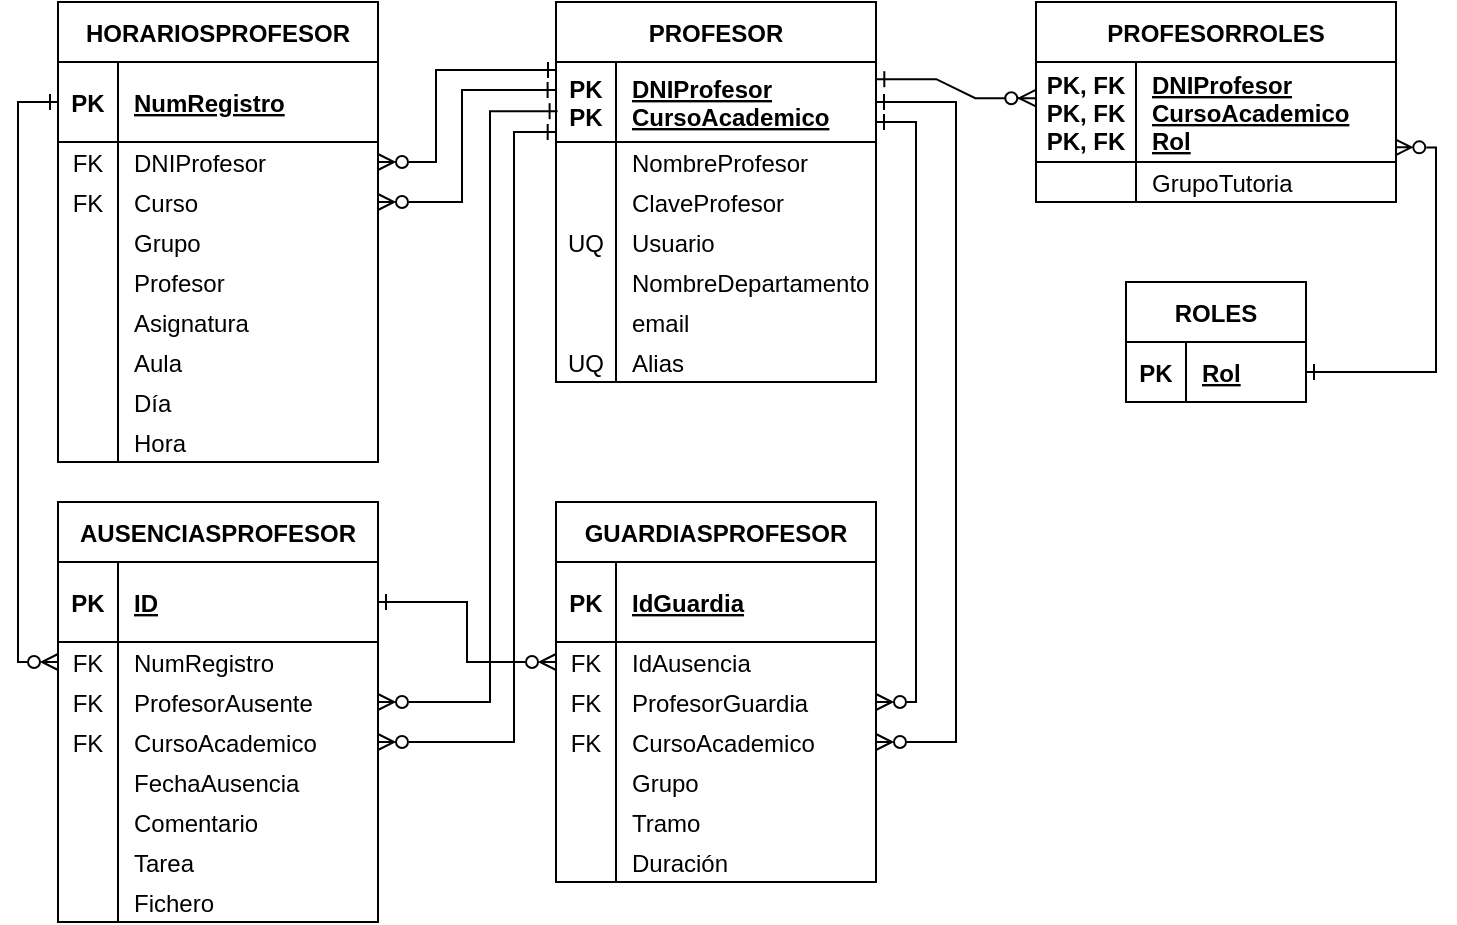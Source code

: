 <mxfile version="26.3.0">
  <diagram id="R2lEEEUBdFMjLlhIrx00" name="Page-1">
    <mxGraphModel dx="902" dy="477" grid="0" gridSize="10" guides="1" tooltips="1" connect="1" arrows="1" fold="1" page="1" pageScale="1" pageWidth="1100" pageHeight="850" math="0" shadow="0" extFonts="Permanent Marker^https://fonts.googleapis.com/css?family=Permanent+Marker">
      <root>
        <mxCell id="0" />
        <mxCell id="1" parent="0" />
        <mxCell id="C-vyLk0tnHw3VtMMgP7b-1" value="" style="edgeStyle=entityRelationEdgeStyle;endArrow=ERzeroToMany;startArrow=ERone;endFill=1;startFill=0;exitX=1.001;exitY=0.215;exitDx=0;exitDy=0;entryX=-0.002;entryY=0.362;entryDx=0;entryDy=0;entryPerimeter=0;exitPerimeter=0;rounded=0;curved=0;" parent="1" source="C-vyLk0tnHw3VtMMgP7b-24" target="C-vyLk0tnHw3VtMMgP7b-3" edge="1">
          <mxGeometry width="100" height="100" relative="1" as="geometry">
            <mxPoint x="489" y="330" as="sourcePoint" />
            <mxPoint x="529" y="700" as="targetPoint" />
            <Array as="points">
              <mxPoint x="699" y="230" />
              <mxPoint x="699" y="220" />
              <mxPoint x="699" y="230" />
              <mxPoint x="679" y="230" />
            </Array>
          </mxGeometry>
        </mxCell>
        <mxCell id="C-vyLk0tnHw3VtMMgP7b-2" value="PROFESORROLES" style="shape=table;startSize=30;container=1;collapsible=1;childLayout=tableLayout;fixedRows=1;rowLines=0;fontStyle=1;align=center;resizeLast=1;" parent="1" vertex="1">
          <mxGeometry x="719" y="190" width="180" height="100" as="geometry" />
        </mxCell>
        <mxCell id="C-vyLk0tnHw3VtMMgP7b-3" value="" style="shape=partialRectangle;collapsible=0;dropTarget=0;pointerEvents=0;fillColor=none;points=[[0,0.5],[1,0.5]];portConstraint=eastwest;top=0;left=0;right=0;bottom=1;" parent="C-vyLk0tnHw3VtMMgP7b-2" vertex="1">
          <mxGeometry y="30" width="180" height="50" as="geometry" />
        </mxCell>
        <mxCell id="C-vyLk0tnHw3VtMMgP7b-4" value="PK, FK&#xa;PK, FK&#xa;PK, FK" style="shape=partialRectangle;overflow=hidden;connectable=0;fillColor=none;top=0;left=0;bottom=0;right=0;fontStyle=1;" parent="C-vyLk0tnHw3VtMMgP7b-3" vertex="1">
          <mxGeometry width="50" height="50" as="geometry">
            <mxRectangle width="50" height="50" as="alternateBounds" />
          </mxGeometry>
        </mxCell>
        <mxCell id="C-vyLk0tnHw3VtMMgP7b-5" value="DNIProfesor&#xa;CursoAcademico&#xa;Rol" style="shape=partialRectangle;overflow=hidden;connectable=0;fillColor=none;top=0;left=0;bottom=0;right=0;align=left;spacingLeft=6;fontStyle=5;" parent="C-vyLk0tnHw3VtMMgP7b-3" vertex="1">
          <mxGeometry x="50" width="130" height="50" as="geometry">
            <mxRectangle width="130" height="50" as="alternateBounds" />
          </mxGeometry>
        </mxCell>
        <mxCell id="C-vyLk0tnHw3VtMMgP7b-6" value="" style="shape=partialRectangle;collapsible=0;dropTarget=0;pointerEvents=0;fillColor=none;points=[[0,0.5],[1,0.5]];portConstraint=eastwest;top=0;left=0;right=0;bottom=0;" parent="C-vyLk0tnHw3VtMMgP7b-2" vertex="1">
          <mxGeometry y="80" width="180" height="20" as="geometry" />
        </mxCell>
        <mxCell id="C-vyLk0tnHw3VtMMgP7b-7" value="" style="shape=partialRectangle;overflow=hidden;connectable=0;fillColor=none;top=0;left=0;bottom=0;right=0;" parent="C-vyLk0tnHw3VtMMgP7b-6" vertex="1">
          <mxGeometry width="50" height="20" as="geometry">
            <mxRectangle width="50" height="20" as="alternateBounds" />
          </mxGeometry>
        </mxCell>
        <mxCell id="C-vyLk0tnHw3VtMMgP7b-8" value="GrupoTutoria" style="shape=partialRectangle;overflow=hidden;connectable=0;fillColor=none;top=0;left=0;bottom=0;right=0;align=left;spacingLeft=6;" parent="C-vyLk0tnHw3VtMMgP7b-6" vertex="1">
          <mxGeometry x="50" width="130" height="20" as="geometry">
            <mxRectangle width="130" height="20" as="alternateBounds" />
          </mxGeometry>
        </mxCell>
        <mxCell id="C-vyLk0tnHw3VtMMgP7b-13" value="ROLES" style="shape=table;startSize=30;container=1;collapsible=1;childLayout=tableLayout;fixedRows=1;rowLines=0;fontStyle=1;align=center;resizeLast=1;" parent="1" vertex="1">
          <mxGeometry x="764" y="330" width="90" height="60" as="geometry" />
        </mxCell>
        <mxCell id="C-vyLk0tnHw3VtMMgP7b-14" value="" style="shape=partialRectangle;collapsible=0;dropTarget=0;pointerEvents=0;fillColor=none;points=[[0,0.5],[1,0.5]];portConstraint=eastwest;top=0;left=0;right=0;bottom=1;" parent="C-vyLk0tnHw3VtMMgP7b-13" vertex="1">
          <mxGeometry y="30" width="90" height="30" as="geometry" />
        </mxCell>
        <mxCell id="C-vyLk0tnHw3VtMMgP7b-15" value="PK" style="shape=partialRectangle;overflow=hidden;connectable=0;fillColor=none;top=0;left=0;bottom=0;right=0;fontStyle=1;" parent="C-vyLk0tnHw3VtMMgP7b-14" vertex="1">
          <mxGeometry width="30" height="30" as="geometry">
            <mxRectangle width="30" height="30" as="alternateBounds" />
          </mxGeometry>
        </mxCell>
        <mxCell id="C-vyLk0tnHw3VtMMgP7b-16" value="Rol" style="shape=partialRectangle;overflow=hidden;connectable=0;fillColor=none;top=0;left=0;bottom=0;right=0;align=left;spacingLeft=6;fontStyle=5;" parent="C-vyLk0tnHw3VtMMgP7b-14" vertex="1">
          <mxGeometry x="30" width="60" height="30" as="geometry">
            <mxRectangle width="60" height="30" as="alternateBounds" />
          </mxGeometry>
        </mxCell>
        <mxCell id="C-vyLk0tnHw3VtMMgP7b-23" value="PROFESOR" style="shape=table;startSize=30;container=1;collapsible=1;childLayout=tableLayout;fixedRows=1;rowLines=0;fontStyle=1;align=center;resizeLast=1;" parent="1" vertex="1">
          <mxGeometry x="479" y="190" width="160" height="190" as="geometry" />
        </mxCell>
        <mxCell id="C-vyLk0tnHw3VtMMgP7b-24" value="" style="shape=partialRectangle;collapsible=0;dropTarget=0;pointerEvents=0;fillColor=none;points=[[0,0.5],[1,0.5]];portConstraint=eastwest;top=0;left=0;right=0;bottom=1;" parent="C-vyLk0tnHw3VtMMgP7b-23" vertex="1">
          <mxGeometry y="30" width="160" height="40" as="geometry" />
        </mxCell>
        <mxCell id="C-vyLk0tnHw3VtMMgP7b-25" value="PK&#xa;PK" style="shape=partialRectangle;overflow=hidden;connectable=0;fillColor=none;top=0;left=0;bottom=0;right=0;fontStyle=1;" parent="C-vyLk0tnHw3VtMMgP7b-24" vertex="1">
          <mxGeometry width="30" height="40" as="geometry">
            <mxRectangle width="30" height="40" as="alternateBounds" />
          </mxGeometry>
        </mxCell>
        <mxCell id="C-vyLk0tnHw3VtMMgP7b-26" value="DNIProfesor&#xa;CursoAcademico" style="shape=partialRectangle;overflow=hidden;connectable=0;fillColor=none;top=0;left=0;bottom=0;right=0;align=left;spacingLeft=6;fontStyle=5;" parent="C-vyLk0tnHw3VtMMgP7b-24" vertex="1">
          <mxGeometry x="30" width="130" height="40" as="geometry">
            <mxRectangle width="130" height="40" as="alternateBounds" />
          </mxGeometry>
        </mxCell>
        <mxCell id="C-vyLk0tnHw3VtMMgP7b-27" value="" style="shape=partialRectangle;collapsible=0;dropTarget=0;pointerEvents=0;fillColor=none;points=[[0,0.5],[1,0.5]];portConstraint=eastwest;top=0;left=0;right=0;bottom=0;" parent="C-vyLk0tnHw3VtMMgP7b-23" vertex="1">
          <mxGeometry y="70" width="160" height="20" as="geometry" />
        </mxCell>
        <mxCell id="C-vyLk0tnHw3VtMMgP7b-28" value="" style="shape=partialRectangle;overflow=hidden;connectable=0;fillColor=none;top=0;left=0;bottom=0;right=0;" parent="C-vyLk0tnHw3VtMMgP7b-27" vertex="1">
          <mxGeometry width="30" height="20" as="geometry">
            <mxRectangle width="30" height="20" as="alternateBounds" />
          </mxGeometry>
        </mxCell>
        <mxCell id="C-vyLk0tnHw3VtMMgP7b-29" value="NombreProfesor" style="shape=partialRectangle;overflow=hidden;connectable=0;fillColor=none;top=0;left=0;bottom=0;right=0;align=left;spacingLeft=6;" parent="C-vyLk0tnHw3VtMMgP7b-27" vertex="1">
          <mxGeometry x="30" width="130" height="20" as="geometry">
            <mxRectangle width="130" height="20" as="alternateBounds" />
          </mxGeometry>
        </mxCell>
        <mxCell id="FdvC2XhvB97xbnx8UtY1-1" style="shape=partialRectangle;collapsible=0;dropTarget=0;pointerEvents=0;fillColor=none;points=[[0,0.5],[1,0.5]];portConstraint=eastwest;top=0;left=0;right=0;bottom=0;" vertex="1" parent="C-vyLk0tnHw3VtMMgP7b-23">
          <mxGeometry y="90" width="160" height="20" as="geometry" />
        </mxCell>
        <mxCell id="FdvC2XhvB97xbnx8UtY1-2" style="shape=partialRectangle;overflow=hidden;connectable=0;fillColor=none;top=0;left=0;bottom=0;right=0;" vertex="1" parent="FdvC2XhvB97xbnx8UtY1-1">
          <mxGeometry width="30" height="20" as="geometry">
            <mxRectangle width="30" height="20" as="alternateBounds" />
          </mxGeometry>
        </mxCell>
        <mxCell id="FdvC2XhvB97xbnx8UtY1-3" value="ClaveProfesor" style="shape=partialRectangle;overflow=hidden;connectable=0;fillColor=none;top=0;left=0;bottom=0;right=0;align=left;spacingLeft=6;" vertex="1" parent="FdvC2XhvB97xbnx8UtY1-1">
          <mxGeometry x="30" width="130" height="20" as="geometry">
            <mxRectangle width="130" height="20" as="alternateBounds" />
          </mxGeometry>
        </mxCell>
        <mxCell id="FyTsgUiZXr1E0wuuIIDq-38" style="shape=partialRectangle;collapsible=0;dropTarget=0;pointerEvents=0;fillColor=none;points=[[0,0.5],[1,0.5]];portConstraint=eastwest;top=0;left=0;right=0;bottom=0;" parent="C-vyLk0tnHw3VtMMgP7b-23" vertex="1">
          <mxGeometry y="110" width="160" height="20" as="geometry" />
        </mxCell>
        <mxCell id="FyTsgUiZXr1E0wuuIIDq-39" value="UQ" style="shape=partialRectangle;overflow=hidden;connectable=0;fillColor=none;top=0;left=0;bottom=0;right=0;" parent="FyTsgUiZXr1E0wuuIIDq-38" vertex="1">
          <mxGeometry width="30" height="20" as="geometry">
            <mxRectangle width="30" height="20" as="alternateBounds" />
          </mxGeometry>
        </mxCell>
        <mxCell id="FyTsgUiZXr1E0wuuIIDq-40" value="Usuario" style="shape=partialRectangle;overflow=hidden;connectable=0;fillColor=none;top=0;left=0;bottom=0;right=0;align=left;spacingLeft=6;" parent="FyTsgUiZXr1E0wuuIIDq-38" vertex="1">
          <mxGeometry x="30" width="130" height="20" as="geometry">
            <mxRectangle width="130" height="20" as="alternateBounds" />
          </mxGeometry>
        </mxCell>
        <mxCell id="FyTsgUiZXr1E0wuuIIDq-50" style="shape=partialRectangle;collapsible=0;dropTarget=0;pointerEvents=0;fillColor=none;points=[[0,0.5],[1,0.5]];portConstraint=eastwest;top=0;left=0;right=0;bottom=0;" parent="C-vyLk0tnHw3VtMMgP7b-23" vertex="1">
          <mxGeometry y="130" width="160" height="20" as="geometry" />
        </mxCell>
        <mxCell id="FyTsgUiZXr1E0wuuIIDq-51" style="shape=partialRectangle;overflow=hidden;connectable=0;fillColor=none;top=0;left=0;bottom=0;right=0;" parent="FyTsgUiZXr1E0wuuIIDq-50" vertex="1">
          <mxGeometry width="30" height="20" as="geometry">
            <mxRectangle width="30" height="20" as="alternateBounds" />
          </mxGeometry>
        </mxCell>
        <mxCell id="FyTsgUiZXr1E0wuuIIDq-52" value="NombreDepartamento" style="shape=partialRectangle;overflow=hidden;connectable=0;fillColor=none;top=0;left=0;bottom=0;right=0;align=left;spacingLeft=6;" parent="FyTsgUiZXr1E0wuuIIDq-50" vertex="1">
          <mxGeometry x="30" width="130" height="20" as="geometry">
            <mxRectangle width="130" height="20" as="alternateBounds" />
          </mxGeometry>
        </mxCell>
        <mxCell id="FdvC2XhvB97xbnx8UtY1-9" style="shape=partialRectangle;collapsible=0;dropTarget=0;pointerEvents=0;fillColor=none;points=[[0,0.5],[1,0.5]];portConstraint=eastwest;top=0;left=0;right=0;bottom=0;" vertex="1" parent="C-vyLk0tnHw3VtMMgP7b-23">
          <mxGeometry y="150" width="160" height="20" as="geometry" />
        </mxCell>
        <mxCell id="FdvC2XhvB97xbnx8UtY1-10" style="shape=partialRectangle;overflow=hidden;connectable=0;fillColor=none;top=0;left=0;bottom=0;right=0;" vertex="1" parent="FdvC2XhvB97xbnx8UtY1-9">
          <mxGeometry width="30" height="20" as="geometry">
            <mxRectangle width="30" height="20" as="alternateBounds" />
          </mxGeometry>
        </mxCell>
        <mxCell id="FdvC2XhvB97xbnx8UtY1-11" value="email" style="shape=partialRectangle;overflow=hidden;connectable=0;fillColor=none;top=0;left=0;bottom=0;right=0;align=left;spacingLeft=6;" vertex="1" parent="FdvC2XhvB97xbnx8UtY1-9">
          <mxGeometry x="30" width="130" height="20" as="geometry">
            <mxRectangle width="130" height="20" as="alternateBounds" />
          </mxGeometry>
        </mxCell>
        <mxCell id="FyTsgUiZXr1E0wuuIIDq-41" style="shape=partialRectangle;collapsible=0;dropTarget=0;pointerEvents=0;fillColor=none;points=[[0,0.5],[1,0.5]];portConstraint=eastwest;top=0;left=0;right=0;bottom=0;" parent="C-vyLk0tnHw3VtMMgP7b-23" vertex="1">
          <mxGeometry y="170" width="160" height="20" as="geometry" />
        </mxCell>
        <mxCell id="FyTsgUiZXr1E0wuuIIDq-42" value="UQ" style="shape=partialRectangle;overflow=hidden;connectable=0;fillColor=none;top=0;left=0;bottom=0;right=0;" parent="FyTsgUiZXr1E0wuuIIDq-41" vertex="1">
          <mxGeometry width="30" height="20" as="geometry">
            <mxRectangle width="30" height="20" as="alternateBounds" />
          </mxGeometry>
        </mxCell>
        <mxCell id="FyTsgUiZXr1E0wuuIIDq-43" value="Alias" style="shape=partialRectangle;overflow=hidden;connectable=0;fillColor=none;top=0;left=0;bottom=0;right=0;align=left;spacingLeft=6;" parent="FyTsgUiZXr1E0wuuIIDq-41" vertex="1">
          <mxGeometry x="30" width="130" height="20" as="geometry">
            <mxRectangle width="130" height="20" as="alternateBounds" />
          </mxGeometry>
        </mxCell>
        <mxCell id="FyTsgUiZXr1E0wuuIIDq-58" style="edgeStyle=orthogonalEdgeStyle;rounded=0;orthogonalLoop=1;jettySize=auto;html=1;exitX=0.998;exitY=0.853;exitDx=0;exitDy=0;entryX=1;entryY=0.5;entryDx=0;entryDy=0;startArrow=ERzeroToMany;startFill=0;endArrow=ERone;endFill=0;curved=0;exitPerimeter=0;" parent="1" source="C-vyLk0tnHw3VtMMgP7b-3" target="C-vyLk0tnHw3VtMMgP7b-14" edge="1">
          <mxGeometry relative="1" as="geometry" />
        </mxCell>
        <mxCell id="FyTsgUiZXr1E0wuuIIDq-67" value="HORARIOSPROFESOR" style="shape=table;startSize=30;container=1;collapsible=1;childLayout=tableLayout;fixedRows=1;rowLines=0;fontStyle=1;align=center;resizeLast=1;" parent="1" vertex="1">
          <mxGeometry x="230" y="190" width="160" height="230" as="geometry" />
        </mxCell>
        <mxCell id="FyTsgUiZXr1E0wuuIIDq-68" value="" style="shape=partialRectangle;collapsible=0;dropTarget=0;pointerEvents=0;fillColor=none;points=[[0,0.5],[1,0.5]];portConstraint=eastwest;top=0;left=0;right=0;bottom=1;" parent="FyTsgUiZXr1E0wuuIIDq-67" vertex="1">
          <mxGeometry y="30" width="160" height="40" as="geometry" />
        </mxCell>
        <mxCell id="FyTsgUiZXr1E0wuuIIDq-69" value="PK" style="shape=partialRectangle;overflow=hidden;connectable=0;fillColor=none;top=0;left=0;bottom=0;right=0;fontStyle=1;" parent="FyTsgUiZXr1E0wuuIIDq-68" vertex="1">
          <mxGeometry width="30" height="40" as="geometry">
            <mxRectangle width="30" height="40" as="alternateBounds" />
          </mxGeometry>
        </mxCell>
        <mxCell id="FyTsgUiZXr1E0wuuIIDq-70" value="NumRegistro" style="shape=partialRectangle;overflow=hidden;connectable=0;fillColor=none;top=0;left=0;bottom=0;right=0;align=left;spacingLeft=6;fontStyle=5;" parent="FyTsgUiZXr1E0wuuIIDq-68" vertex="1">
          <mxGeometry x="30" width="130" height="40" as="geometry">
            <mxRectangle width="130" height="40" as="alternateBounds" />
          </mxGeometry>
        </mxCell>
        <mxCell id="FyTsgUiZXr1E0wuuIIDq-71" value="" style="shape=partialRectangle;collapsible=0;dropTarget=0;pointerEvents=0;fillColor=none;points=[[0,0.5],[1,0.5]];portConstraint=eastwest;top=0;left=0;right=0;bottom=0;" parent="FyTsgUiZXr1E0wuuIIDq-67" vertex="1">
          <mxGeometry y="70" width="160" height="20" as="geometry" />
        </mxCell>
        <mxCell id="FyTsgUiZXr1E0wuuIIDq-72" value="FK" style="shape=partialRectangle;overflow=hidden;connectable=0;fillColor=none;top=0;left=0;bottom=0;right=0;" parent="FyTsgUiZXr1E0wuuIIDq-71" vertex="1">
          <mxGeometry width="30" height="20" as="geometry">
            <mxRectangle width="30" height="20" as="alternateBounds" />
          </mxGeometry>
        </mxCell>
        <mxCell id="FyTsgUiZXr1E0wuuIIDq-73" value="DNIProfesor" style="shape=partialRectangle;overflow=hidden;connectable=0;fillColor=none;top=0;left=0;bottom=0;right=0;align=left;spacingLeft=6;" parent="FyTsgUiZXr1E0wuuIIDq-71" vertex="1">
          <mxGeometry x="30" width="130" height="20" as="geometry">
            <mxRectangle width="130" height="20" as="alternateBounds" />
          </mxGeometry>
        </mxCell>
        <mxCell id="FyTsgUiZXr1E0wuuIIDq-74" style="shape=partialRectangle;collapsible=0;dropTarget=0;pointerEvents=0;fillColor=none;points=[[0,0.5],[1,0.5]];portConstraint=eastwest;top=0;left=0;right=0;bottom=0;" parent="FyTsgUiZXr1E0wuuIIDq-67" vertex="1">
          <mxGeometry y="90" width="160" height="20" as="geometry" />
        </mxCell>
        <mxCell id="FyTsgUiZXr1E0wuuIIDq-75" value="FK" style="shape=partialRectangle;overflow=hidden;connectable=0;fillColor=none;top=0;left=0;bottom=0;right=0;" parent="FyTsgUiZXr1E0wuuIIDq-74" vertex="1">
          <mxGeometry width="30" height="20" as="geometry">
            <mxRectangle width="30" height="20" as="alternateBounds" />
          </mxGeometry>
        </mxCell>
        <mxCell id="FyTsgUiZXr1E0wuuIIDq-76" value="Curso" style="shape=partialRectangle;overflow=hidden;connectable=0;fillColor=none;top=0;left=0;bottom=0;right=0;align=left;spacingLeft=6;" parent="FyTsgUiZXr1E0wuuIIDq-74" vertex="1">
          <mxGeometry x="30" width="130" height="20" as="geometry">
            <mxRectangle width="130" height="20" as="alternateBounds" />
          </mxGeometry>
        </mxCell>
        <mxCell id="FyTsgUiZXr1E0wuuIIDq-77" style="shape=partialRectangle;collapsible=0;dropTarget=0;pointerEvents=0;fillColor=none;points=[[0,0.5],[1,0.5]];portConstraint=eastwest;top=0;left=0;right=0;bottom=0;" parent="FyTsgUiZXr1E0wuuIIDq-67" vertex="1">
          <mxGeometry y="110" width="160" height="20" as="geometry" />
        </mxCell>
        <mxCell id="FyTsgUiZXr1E0wuuIIDq-78" style="shape=partialRectangle;overflow=hidden;connectable=0;fillColor=none;top=0;left=0;bottom=0;right=0;" parent="FyTsgUiZXr1E0wuuIIDq-77" vertex="1">
          <mxGeometry width="30" height="20" as="geometry">
            <mxRectangle width="30" height="20" as="alternateBounds" />
          </mxGeometry>
        </mxCell>
        <mxCell id="FyTsgUiZXr1E0wuuIIDq-79" value="Grupo" style="shape=partialRectangle;overflow=hidden;connectable=0;fillColor=none;top=0;left=0;bottom=0;right=0;align=left;spacingLeft=6;" parent="FyTsgUiZXr1E0wuuIIDq-77" vertex="1">
          <mxGeometry x="30" width="130" height="20" as="geometry">
            <mxRectangle width="130" height="20" as="alternateBounds" />
          </mxGeometry>
        </mxCell>
        <mxCell id="FdvC2XhvB97xbnx8UtY1-15" style="shape=partialRectangle;collapsible=0;dropTarget=0;pointerEvents=0;fillColor=none;points=[[0,0.5],[1,0.5]];portConstraint=eastwest;top=0;left=0;right=0;bottom=0;" vertex="1" parent="FyTsgUiZXr1E0wuuIIDq-67">
          <mxGeometry y="130" width="160" height="20" as="geometry" />
        </mxCell>
        <mxCell id="FdvC2XhvB97xbnx8UtY1-16" style="shape=partialRectangle;overflow=hidden;connectable=0;fillColor=none;top=0;left=0;bottom=0;right=0;" vertex="1" parent="FdvC2XhvB97xbnx8UtY1-15">
          <mxGeometry width="30" height="20" as="geometry">
            <mxRectangle width="30" height="20" as="alternateBounds" />
          </mxGeometry>
        </mxCell>
        <mxCell id="FdvC2XhvB97xbnx8UtY1-17" value="Profesor" style="shape=partialRectangle;overflow=hidden;connectable=0;fillColor=none;top=0;left=0;bottom=0;right=0;align=left;spacingLeft=6;" vertex="1" parent="FdvC2XhvB97xbnx8UtY1-15">
          <mxGeometry x="30" width="130" height="20" as="geometry">
            <mxRectangle width="130" height="20" as="alternateBounds" />
          </mxGeometry>
        </mxCell>
        <mxCell id="FyTsgUiZXr1E0wuuIIDq-80" style="shape=partialRectangle;collapsible=0;dropTarget=0;pointerEvents=0;fillColor=none;points=[[0,0.5],[1,0.5]];portConstraint=eastwest;top=0;left=0;right=0;bottom=0;" parent="FyTsgUiZXr1E0wuuIIDq-67" vertex="1">
          <mxGeometry y="150" width="160" height="20" as="geometry" />
        </mxCell>
        <mxCell id="FyTsgUiZXr1E0wuuIIDq-81" value="" style="shape=partialRectangle;overflow=hidden;connectable=0;fillColor=none;top=0;left=0;bottom=0;right=0;" parent="FyTsgUiZXr1E0wuuIIDq-80" vertex="1">
          <mxGeometry width="30" height="20" as="geometry">
            <mxRectangle width="30" height="20" as="alternateBounds" />
          </mxGeometry>
        </mxCell>
        <mxCell id="FyTsgUiZXr1E0wuuIIDq-82" value="Asignatura" style="shape=partialRectangle;overflow=hidden;connectable=0;fillColor=none;top=0;left=0;bottom=0;right=0;align=left;spacingLeft=6;" parent="FyTsgUiZXr1E0wuuIIDq-80" vertex="1">
          <mxGeometry x="30" width="130" height="20" as="geometry">
            <mxRectangle width="130" height="20" as="alternateBounds" />
          </mxGeometry>
        </mxCell>
        <mxCell id="FyTsgUiZXr1E0wuuIIDq-83" style="shape=partialRectangle;collapsible=0;dropTarget=0;pointerEvents=0;fillColor=none;points=[[0,0.5],[1,0.5]];portConstraint=eastwest;top=0;left=0;right=0;bottom=0;" parent="FyTsgUiZXr1E0wuuIIDq-67" vertex="1">
          <mxGeometry y="170" width="160" height="20" as="geometry" />
        </mxCell>
        <mxCell id="FyTsgUiZXr1E0wuuIIDq-84" style="shape=partialRectangle;overflow=hidden;connectable=0;fillColor=none;top=0;left=0;bottom=0;right=0;" parent="FyTsgUiZXr1E0wuuIIDq-83" vertex="1">
          <mxGeometry width="30" height="20" as="geometry">
            <mxRectangle width="30" height="20" as="alternateBounds" />
          </mxGeometry>
        </mxCell>
        <mxCell id="FyTsgUiZXr1E0wuuIIDq-85" value="Aula" style="shape=partialRectangle;overflow=hidden;connectable=0;fillColor=none;top=0;left=0;bottom=0;right=0;align=left;spacingLeft=6;" parent="FyTsgUiZXr1E0wuuIIDq-83" vertex="1">
          <mxGeometry x="30" width="130" height="20" as="geometry">
            <mxRectangle width="130" height="20" as="alternateBounds" />
          </mxGeometry>
        </mxCell>
        <mxCell id="FyTsgUiZXr1E0wuuIIDq-86" style="shape=partialRectangle;collapsible=0;dropTarget=0;pointerEvents=0;fillColor=none;points=[[0,0.5],[1,0.5]];portConstraint=eastwest;top=0;left=0;right=0;bottom=0;" parent="FyTsgUiZXr1E0wuuIIDq-67" vertex="1">
          <mxGeometry y="190" width="160" height="20" as="geometry" />
        </mxCell>
        <mxCell id="FyTsgUiZXr1E0wuuIIDq-87" style="shape=partialRectangle;overflow=hidden;connectable=0;fillColor=none;top=0;left=0;bottom=0;right=0;" parent="FyTsgUiZXr1E0wuuIIDq-86" vertex="1">
          <mxGeometry width="30" height="20" as="geometry">
            <mxRectangle width="30" height="20" as="alternateBounds" />
          </mxGeometry>
        </mxCell>
        <mxCell id="FyTsgUiZXr1E0wuuIIDq-88" value="Día" style="shape=partialRectangle;overflow=hidden;connectable=0;fillColor=none;top=0;left=0;bottom=0;right=0;align=left;spacingLeft=6;" parent="FyTsgUiZXr1E0wuuIIDq-86" vertex="1">
          <mxGeometry x="30" width="130" height="20" as="geometry">
            <mxRectangle width="130" height="20" as="alternateBounds" />
          </mxGeometry>
        </mxCell>
        <mxCell id="FyTsgUiZXr1E0wuuIIDq-89" style="shape=partialRectangle;collapsible=0;dropTarget=0;pointerEvents=0;fillColor=none;points=[[0,0.5],[1,0.5]];portConstraint=eastwest;top=0;left=0;right=0;bottom=0;" parent="FyTsgUiZXr1E0wuuIIDq-67" vertex="1">
          <mxGeometry y="210" width="160" height="20" as="geometry" />
        </mxCell>
        <mxCell id="FyTsgUiZXr1E0wuuIIDq-90" style="shape=partialRectangle;overflow=hidden;connectable=0;fillColor=none;top=0;left=0;bottom=0;right=0;" parent="FyTsgUiZXr1E0wuuIIDq-89" vertex="1">
          <mxGeometry width="30" height="20" as="geometry">
            <mxRectangle width="30" height="20" as="alternateBounds" />
          </mxGeometry>
        </mxCell>
        <mxCell id="FyTsgUiZXr1E0wuuIIDq-91" value="Hora" style="shape=partialRectangle;overflow=hidden;connectable=0;fillColor=none;top=0;left=0;bottom=0;right=0;align=left;spacingLeft=6;" parent="FyTsgUiZXr1E0wuuIIDq-89" vertex="1">
          <mxGeometry x="30" width="130" height="20" as="geometry">
            <mxRectangle width="130" height="20" as="alternateBounds" />
          </mxGeometry>
        </mxCell>
        <mxCell id="FyTsgUiZXr1E0wuuIIDq-92" style="edgeStyle=orthogonalEdgeStyle;rounded=0;orthogonalLoop=1;jettySize=auto;html=1;exitX=1;exitY=0.5;exitDx=0;exitDy=0;entryX=0;entryY=0.101;entryDx=0;entryDy=0;entryPerimeter=0;endArrow=ERone;endFill=0;startArrow=ERzeroToMany;startFill=0;" parent="1" source="FyTsgUiZXr1E0wuuIIDq-71" target="C-vyLk0tnHw3VtMMgP7b-24" edge="1">
          <mxGeometry relative="1" as="geometry">
            <Array as="points">
              <mxPoint x="419" y="270" />
              <mxPoint x="419" y="224" />
            </Array>
          </mxGeometry>
        </mxCell>
        <mxCell id="FyTsgUiZXr1E0wuuIIDq-93" style="edgeStyle=orthogonalEdgeStyle;rounded=0;orthogonalLoop=1;jettySize=auto;html=1;exitX=1;exitY=0.5;exitDx=0;exitDy=0;endArrow=ERone;endFill=0;startArrow=ERzeroToMany;startFill=0;entryX=-0.001;entryY=0.339;entryDx=0;entryDy=0;entryPerimeter=0;" parent="1" source="FyTsgUiZXr1E0wuuIIDq-74" target="C-vyLk0tnHw3VtMMgP7b-24" edge="1">
          <mxGeometry relative="1" as="geometry">
            <mxPoint x="479" y="230" as="targetPoint" />
            <Array as="points">
              <mxPoint x="432" y="290" />
              <mxPoint x="432" y="234" />
              <mxPoint x="479" y="234" />
            </Array>
          </mxGeometry>
        </mxCell>
        <mxCell id="FyTsgUiZXr1E0wuuIIDq-94" value="AUSENCIASPROFESOR" style="shape=table;startSize=30;container=1;collapsible=1;childLayout=tableLayout;fixedRows=1;rowLines=0;fontStyle=1;align=center;resizeLast=1;" parent="1" vertex="1">
          <mxGeometry x="230" y="440" width="160" height="210" as="geometry" />
        </mxCell>
        <mxCell id="FyTsgUiZXr1E0wuuIIDq-95" value="" style="shape=partialRectangle;collapsible=0;dropTarget=0;pointerEvents=0;fillColor=none;points=[[0,0.5],[1,0.5]];portConstraint=eastwest;top=0;left=0;right=0;bottom=1;" parent="FyTsgUiZXr1E0wuuIIDq-94" vertex="1">
          <mxGeometry y="30" width="160" height="40" as="geometry" />
        </mxCell>
        <mxCell id="FyTsgUiZXr1E0wuuIIDq-96" value="PK" style="shape=partialRectangle;overflow=hidden;connectable=0;fillColor=none;top=0;left=0;bottom=0;right=0;fontStyle=1;" parent="FyTsgUiZXr1E0wuuIIDq-95" vertex="1">
          <mxGeometry width="30" height="40" as="geometry">
            <mxRectangle width="30" height="40" as="alternateBounds" />
          </mxGeometry>
        </mxCell>
        <mxCell id="FyTsgUiZXr1E0wuuIIDq-97" value="ID" style="shape=partialRectangle;overflow=hidden;connectable=0;fillColor=none;top=0;left=0;bottom=0;right=0;align=left;spacingLeft=6;fontStyle=5;" parent="FyTsgUiZXr1E0wuuIIDq-95" vertex="1">
          <mxGeometry x="30" width="130" height="40" as="geometry">
            <mxRectangle width="130" height="40" as="alternateBounds" />
          </mxGeometry>
        </mxCell>
        <mxCell id="FyTsgUiZXr1E0wuuIIDq-122" style="shape=partialRectangle;collapsible=0;dropTarget=0;pointerEvents=0;fillColor=none;points=[[0,0.5],[1,0.5]];portConstraint=eastwest;top=0;left=0;right=0;bottom=0;" parent="FyTsgUiZXr1E0wuuIIDq-94" vertex="1">
          <mxGeometry y="70" width="160" height="20" as="geometry" />
        </mxCell>
        <mxCell id="FyTsgUiZXr1E0wuuIIDq-123" value="FK" style="shape=partialRectangle;overflow=hidden;connectable=0;fillColor=none;top=0;left=0;bottom=0;right=0;" parent="FyTsgUiZXr1E0wuuIIDq-122" vertex="1">
          <mxGeometry width="30" height="20" as="geometry">
            <mxRectangle width="30" height="20" as="alternateBounds" />
          </mxGeometry>
        </mxCell>
        <mxCell id="FyTsgUiZXr1E0wuuIIDq-124" value="NumRegistro" style="shape=partialRectangle;overflow=hidden;connectable=0;fillColor=none;top=0;left=0;bottom=0;right=0;align=left;spacingLeft=6;" parent="FyTsgUiZXr1E0wuuIIDq-122" vertex="1">
          <mxGeometry x="30" width="130" height="20" as="geometry">
            <mxRectangle width="130" height="20" as="alternateBounds" />
          </mxGeometry>
        </mxCell>
        <mxCell id="FyTsgUiZXr1E0wuuIIDq-98" value="" style="shape=partialRectangle;collapsible=0;dropTarget=0;pointerEvents=0;fillColor=none;points=[[0,0.5],[1,0.5]];portConstraint=eastwest;top=0;left=0;right=0;bottom=0;" parent="FyTsgUiZXr1E0wuuIIDq-94" vertex="1">
          <mxGeometry y="90" width="160" height="20" as="geometry" />
        </mxCell>
        <mxCell id="FyTsgUiZXr1E0wuuIIDq-99" value="FK" style="shape=partialRectangle;overflow=hidden;connectable=0;fillColor=none;top=0;left=0;bottom=0;right=0;" parent="FyTsgUiZXr1E0wuuIIDq-98" vertex="1">
          <mxGeometry width="30" height="20" as="geometry">
            <mxRectangle width="30" height="20" as="alternateBounds" />
          </mxGeometry>
        </mxCell>
        <mxCell id="FyTsgUiZXr1E0wuuIIDq-100" value="ProfesorAusente" style="shape=partialRectangle;overflow=hidden;connectable=0;fillColor=none;top=0;left=0;bottom=0;right=0;align=left;spacingLeft=6;" parent="FyTsgUiZXr1E0wuuIIDq-98" vertex="1">
          <mxGeometry x="30" width="130" height="20" as="geometry">
            <mxRectangle width="130" height="20" as="alternateBounds" />
          </mxGeometry>
        </mxCell>
        <mxCell id="FyTsgUiZXr1E0wuuIIDq-101" style="shape=partialRectangle;collapsible=0;dropTarget=0;pointerEvents=0;fillColor=none;points=[[0,0.5],[1,0.5]];portConstraint=eastwest;top=0;left=0;right=0;bottom=0;" parent="FyTsgUiZXr1E0wuuIIDq-94" vertex="1">
          <mxGeometry y="110" width="160" height="20" as="geometry" />
        </mxCell>
        <mxCell id="FyTsgUiZXr1E0wuuIIDq-102" value="FK" style="shape=partialRectangle;overflow=hidden;connectable=0;fillColor=none;top=0;left=0;bottom=0;right=0;" parent="FyTsgUiZXr1E0wuuIIDq-101" vertex="1">
          <mxGeometry width="30" height="20" as="geometry">
            <mxRectangle width="30" height="20" as="alternateBounds" />
          </mxGeometry>
        </mxCell>
        <mxCell id="FyTsgUiZXr1E0wuuIIDq-103" value="CursoAcademico" style="shape=partialRectangle;overflow=hidden;connectable=0;fillColor=none;top=0;left=0;bottom=0;right=0;align=left;spacingLeft=6;" parent="FyTsgUiZXr1E0wuuIIDq-101" vertex="1">
          <mxGeometry x="30" width="130" height="20" as="geometry">
            <mxRectangle width="130" height="20" as="alternateBounds" />
          </mxGeometry>
        </mxCell>
        <mxCell id="FyTsgUiZXr1E0wuuIIDq-104" style="shape=partialRectangle;collapsible=0;dropTarget=0;pointerEvents=0;fillColor=none;points=[[0,0.5],[1,0.5]];portConstraint=eastwest;top=0;left=0;right=0;bottom=0;" parent="FyTsgUiZXr1E0wuuIIDq-94" vertex="1">
          <mxGeometry y="130" width="160" height="20" as="geometry" />
        </mxCell>
        <mxCell id="FyTsgUiZXr1E0wuuIIDq-105" style="shape=partialRectangle;overflow=hidden;connectable=0;fillColor=none;top=0;left=0;bottom=0;right=0;" parent="FyTsgUiZXr1E0wuuIIDq-104" vertex="1">
          <mxGeometry width="30" height="20" as="geometry">
            <mxRectangle width="30" height="20" as="alternateBounds" />
          </mxGeometry>
        </mxCell>
        <mxCell id="FyTsgUiZXr1E0wuuIIDq-106" value="FechaAusencia" style="shape=partialRectangle;overflow=hidden;connectable=0;fillColor=none;top=0;left=0;bottom=0;right=0;align=left;spacingLeft=6;" parent="FyTsgUiZXr1E0wuuIIDq-104" vertex="1">
          <mxGeometry x="30" width="130" height="20" as="geometry">
            <mxRectangle width="130" height="20" as="alternateBounds" />
          </mxGeometry>
        </mxCell>
        <mxCell id="FyTsgUiZXr1E0wuuIIDq-107" style="shape=partialRectangle;collapsible=0;dropTarget=0;pointerEvents=0;fillColor=none;points=[[0,0.5],[1,0.5]];portConstraint=eastwest;top=0;left=0;right=0;bottom=0;" parent="FyTsgUiZXr1E0wuuIIDq-94" vertex="1">
          <mxGeometry y="150" width="160" height="20" as="geometry" />
        </mxCell>
        <mxCell id="FyTsgUiZXr1E0wuuIIDq-108" value="" style="shape=partialRectangle;overflow=hidden;connectable=0;fillColor=none;top=0;left=0;bottom=0;right=0;" parent="FyTsgUiZXr1E0wuuIIDq-107" vertex="1">
          <mxGeometry width="30" height="20" as="geometry">
            <mxRectangle width="30" height="20" as="alternateBounds" />
          </mxGeometry>
        </mxCell>
        <mxCell id="FyTsgUiZXr1E0wuuIIDq-109" value="Comentario" style="shape=partialRectangle;overflow=hidden;connectable=0;fillColor=none;top=0;left=0;bottom=0;right=0;align=left;spacingLeft=6;" parent="FyTsgUiZXr1E0wuuIIDq-107" vertex="1">
          <mxGeometry x="30" width="130" height="20" as="geometry">
            <mxRectangle width="130" height="20" as="alternateBounds" />
          </mxGeometry>
        </mxCell>
        <mxCell id="FyTsgUiZXr1E0wuuIIDq-110" style="shape=partialRectangle;collapsible=0;dropTarget=0;pointerEvents=0;fillColor=none;points=[[0,0.5],[1,0.5]];portConstraint=eastwest;top=0;left=0;right=0;bottom=0;" parent="FyTsgUiZXr1E0wuuIIDq-94" vertex="1">
          <mxGeometry y="170" width="160" height="20" as="geometry" />
        </mxCell>
        <mxCell id="FyTsgUiZXr1E0wuuIIDq-111" style="shape=partialRectangle;overflow=hidden;connectable=0;fillColor=none;top=0;left=0;bottom=0;right=0;" parent="FyTsgUiZXr1E0wuuIIDq-110" vertex="1">
          <mxGeometry width="30" height="20" as="geometry">
            <mxRectangle width="30" height="20" as="alternateBounds" />
          </mxGeometry>
        </mxCell>
        <mxCell id="FyTsgUiZXr1E0wuuIIDq-112" value="Tarea" style="shape=partialRectangle;overflow=hidden;connectable=0;fillColor=none;top=0;left=0;bottom=0;right=0;align=left;spacingLeft=6;" parent="FyTsgUiZXr1E0wuuIIDq-110" vertex="1">
          <mxGeometry x="30" width="130" height="20" as="geometry">
            <mxRectangle width="130" height="20" as="alternateBounds" />
          </mxGeometry>
        </mxCell>
        <mxCell id="FyTsgUiZXr1E0wuuIIDq-154" style="shape=partialRectangle;collapsible=0;dropTarget=0;pointerEvents=0;fillColor=none;points=[[0,0.5],[1,0.5]];portConstraint=eastwest;top=0;left=0;right=0;bottom=0;" parent="FyTsgUiZXr1E0wuuIIDq-94" vertex="1">
          <mxGeometry y="190" width="160" height="20" as="geometry" />
        </mxCell>
        <mxCell id="FyTsgUiZXr1E0wuuIIDq-155" style="shape=partialRectangle;overflow=hidden;connectable=0;fillColor=none;top=0;left=0;bottom=0;right=0;" parent="FyTsgUiZXr1E0wuuIIDq-154" vertex="1">
          <mxGeometry width="30" height="20" as="geometry">
            <mxRectangle width="30" height="20" as="alternateBounds" />
          </mxGeometry>
        </mxCell>
        <mxCell id="FyTsgUiZXr1E0wuuIIDq-156" value="Fichero" style="shape=partialRectangle;overflow=hidden;connectable=0;fillColor=none;top=0;left=0;bottom=0;right=0;align=left;spacingLeft=6;" parent="FyTsgUiZXr1E0wuuIIDq-154" vertex="1">
          <mxGeometry x="30" width="130" height="20" as="geometry">
            <mxRectangle width="130" height="20" as="alternateBounds" />
          </mxGeometry>
        </mxCell>
        <mxCell id="FyTsgUiZXr1E0wuuIIDq-126" style="edgeStyle=orthogonalEdgeStyle;rounded=0;orthogonalLoop=1;jettySize=auto;html=1;exitX=0;exitY=0.5;exitDx=0;exitDy=0;entryX=0;entryY=0.5;entryDx=0;entryDy=0;startArrow=ERone;startFill=0;endArrow=ERzeroToMany;endFill=0;" parent="1" source="FyTsgUiZXr1E0wuuIIDq-68" target="FyTsgUiZXr1E0wuuIIDq-122" edge="1">
          <mxGeometry relative="1" as="geometry" />
        </mxCell>
        <mxCell id="FyTsgUiZXr1E0wuuIIDq-128" style="edgeStyle=orthogonalEdgeStyle;rounded=0;orthogonalLoop=1;jettySize=auto;html=1;exitX=1;exitY=0.5;exitDx=0;exitDy=0;entryX=-0.001;entryY=0.876;entryDx=0;entryDy=0;endArrow=ERone;endFill=0;startArrow=ERzeroToMany;startFill=0;entryPerimeter=0;" parent="1" source="FyTsgUiZXr1E0wuuIIDq-101" target="C-vyLk0tnHw3VtMMgP7b-24" edge="1">
          <mxGeometry relative="1" as="geometry">
            <Array as="points">
              <mxPoint x="458" y="560" />
              <mxPoint x="458" y="255" />
            </Array>
          </mxGeometry>
        </mxCell>
        <mxCell id="FyTsgUiZXr1E0wuuIIDq-129" value="GUARDIASPROFESOR" style="shape=table;startSize=30;container=1;collapsible=1;childLayout=tableLayout;fixedRows=1;rowLines=0;fontStyle=1;align=center;resizeLast=1;" parent="1" vertex="1">
          <mxGeometry x="479" y="440" width="160" height="190" as="geometry" />
        </mxCell>
        <mxCell id="FyTsgUiZXr1E0wuuIIDq-130" value="" style="shape=partialRectangle;collapsible=0;dropTarget=0;pointerEvents=0;fillColor=none;points=[[0,0.5],[1,0.5]];portConstraint=eastwest;top=0;left=0;right=0;bottom=1;" parent="FyTsgUiZXr1E0wuuIIDq-129" vertex="1">
          <mxGeometry y="30" width="160" height="40" as="geometry" />
        </mxCell>
        <mxCell id="FyTsgUiZXr1E0wuuIIDq-131" value="PK" style="shape=partialRectangle;overflow=hidden;connectable=0;fillColor=none;top=0;left=0;bottom=0;right=0;fontStyle=1;" parent="FyTsgUiZXr1E0wuuIIDq-130" vertex="1">
          <mxGeometry width="30" height="40" as="geometry">
            <mxRectangle width="30" height="40" as="alternateBounds" />
          </mxGeometry>
        </mxCell>
        <mxCell id="FyTsgUiZXr1E0wuuIIDq-132" value="IdGuardia" style="shape=partialRectangle;overflow=hidden;connectable=0;fillColor=none;top=0;left=0;bottom=0;right=0;align=left;spacingLeft=6;fontStyle=5;" parent="FyTsgUiZXr1E0wuuIIDq-130" vertex="1">
          <mxGeometry x="30" width="130" height="40" as="geometry">
            <mxRectangle width="130" height="40" as="alternateBounds" />
          </mxGeometry>
        </mxCell>
        <mxCell id="FyTsgUiZXr1E0wuuIIDq-133" style="shape=partialRectangle;collapsible=0;dropTarget=0;pointerEvents=0;fillColor=none;points=[[0,0.5],[1,0.5]];portConstraint=eastwest;top=0;left=0;right=0;bottom=0;" parent="FyTsgUiZXr1E0wuuIIDq-129" vertex="1">
          <mxGeometry y="70" width="160" height="20" as="geometry" />
        </mxCell>
        <mxCell id="FyTsgUiZXr1E0wuuIIDq-134" value="FK" style="shape=partialRectangle;overflow=hidden;connectable=0;fillColor=none;top=0;left=0;bottom=0;right=0;" parent="FyTsgUiZXr1E0wuuIIDq-133" vertex="1">
          <mxGeometry width="30" height="20" as="geometry">
            <mxRectangle width="30" height="20" as="alternateBounds" />
          </mxGeometry>
        </mxCell>
        <mxCell id="FyTsgUiZXr1E0wuuIIDq-135" value="IdAusencia" style="shape=partialRectangle;overflow=hidden;connectable=0;fillColor=none;top=0;left=0;bottom=0;right=0;align=left;spacingLeft=6;" parent="FyTsgUiZXr1E0wuuIIDq-133" vertex="1">
          <mxGeometry x="30" width="130" height="20" as="geometry">
            <mxRectangle width="130" height="20" as="alternateBounds" />
          </mxGeometry>
        </mxCell>
        <mxCell id="FyTsgUiZXr1E0wuuIIDq-136" value="" style="shape=partialRectangle;collapsible=0;dropTarget=0;pointerEvents=0;fillColor=none;points=[[0,0.5],[1,0.5]];portConstraint=eastwest;top=0;left=0;right=0;bottom=0;" parent="FyTsgUiZXr1E0wuuIIDq-129" vertex="1">
          <mxGeometry y="90" width="160" height="20" as="geometry" />
        </mxCell>
        <mxCell id="FyTsgUiZXr1E0wuuIIDq-137" value="FK" style="shape=partialRectangle;overflow=hidden;connectable=0;fillColor=none;top=0;left=0;bottom=0;right=0;" parent="FyTsgUiZXr1E0wuuIIDq-136" vertex="1">
          <mxGeometry width="30" height="20" as="geometry">
            <mxRectangle width="30" height="20" as="alternateBounds" />
          </mxGeometry>
        </mxCell>
        <mxCell id="FyTsgUiZXr1E0wuuIIDq-138" value="ProfesorGuardia" style="shape=partialRectangle;overflow=hidden;connectable=0;fillColor=none;top=0;left=0;bottom=0;right=0;align=left;spacingLeft=6;" parent="FyTsgUiZXr1E0wuuIIDq-136" vertex="1">
          <mxGeometry x="30" width="130" height="20" as="geometry">
            <mxRectangle width="130" height="20" as="alternateBounds" />
          </mxGeometry>
        </mxCell>
        <mxCell id="FyTsgUiZXr1E0wuuIIDq-139" style="shape=partialRectangle;collapsible=0;dropTarget=0;pointerEvents=0;fillColor=none;points=[[0,0.5],[1,0.5]];portConstraint=eastwest;top=0;left=0;right=0;bottom=0;" parent="FyTsgUiZXr1E0wuuIIDq-129" vertex="1">
          <mxGeometry y="110" width="160" height="20" as="geometry" />
        </mxCell>
        <mxCell id="FyTsgUiZXr1E0wuuIIDq-140" value="FK" style="shape=partialRectangle;overflow=hidden;connectable=0;fillColor=none;top=0;left=0;bottom=0;right=0;" parent="FyTsgUiZXr1E0wuuIIDq-139" vertex="1">
          <mxGeometry width="30" height="20" as="geometry">
            <mxRectangle width="30" height="20" as="alternateBounds" />
          </mxGeometry>
        </mxCell>
        <mxCell id="FyTsgUiZXr1E0wuuIIDq-141" value="CursoAcademico" style="shape=partialRectangle;overflow=hidden;connectable=0;fillColor=none;top=0;left=0;bottom=0;right=0;align=left;spacingLeft=6;" parent="FyTsgUiZXr1E0wuuIIDq-139" vertex="1">
          <mxGeometry x="30" width="130" height="20" as="geometry">
            <mxRectangle width="130" height="20" as="alternateBounds" />
          </mxGeometry>
        </mxCell>
        <mxCell id="FyTsgUiZXr1E0wuuIIDq-142" style="shape=partialRectangle;collapsible=0;dropTarget=0;pointerEvents=0;fillColor=none;points=[[0,0.5],[1,0.5]];portConstraint=eastwest;top=0;left=0;right=0;bottom=0;" parent="FyTsgUiZXr1E0wuuIIDq-129" vertex="1">
          <mxGeometry y="130" width="160" height="20" as="geometry" />
        </mxCell>
        <mxCell id="FyTsgUiZXr1E0wuuIIDq-143" style="shape=partialRectangle;overflow=hidden;connectable=0;fillColor=none;top=0;left=0;bottom=0;right=0;" parent="FyTsgUiZXr1E0wuuIIDq-142" vertex="1">
          <mxGeometry width="30" height="20" as="geometry">
            <mxRectangle width="30" height="20" as="alternateBounds" />
          </mxGeometry>
        </mxCell>
        <mxCell id="FyTsgUiZXr1E0wuuIIDq-144" value="Grupo" style="shape=partialRectangle;overflow=hidden;connectable=0;fillColor=none;top=0;left=0;bottom=0;right=0;align=left;spacingLeft=6;" parent="FyTsgUiZXr1E0wuuIIDq-142" vertex="1">
          <mxGeometry x="30" width="130" height="20" as="geometry">
            <mxRectangle width="130" height="20" as="alternateBounds" />
          </mxGeometry>
        </mxCell>
        <mxCell id="FdvC2XhvB97xbnx8UtY1-19" style="shape=partialRectangle;collapsible=0;dropTarget=0;pointerEvents=0;fillColor=none;points=[[0,0.5],[1,0.5]];portConstraint=eastwest;top=0;left=0;right=0;bottom=0;" vertex="1" parent="FyTsgUiZXr1E0wuuIIDq-129">
          <mxGeometry y="150" width="160" height="20" as="geometry" />
        </mxCell>
        <mxCell id="FdvC2XhvB97xbnx8UtY1-20" style="shape=partialRectangle;overflow=hidden;connectable=0;fillColor=none;top=0;left=0;bottom=0;right=0;" vertex="1" parent="FdvC2XhvB97xbnx8UtY1-19">
          <mxGeometry width="30" height="20" as="geometry">
            <mxRectangle width="30" height="20" as="alternateBounds" />
          </mxGeometry>
        </mxCell>
        <mxCell id="FdvC2XhvB97xbnx8UtY1-21" value="Tramo" style="shape=partialRectangle;overflow=hidden;connectable=0;fillColor=none;top=0;left=0;bottom=0;right=0;align=left;spacingLeft=6;" vertex="1" parent="FdvC2XhvB97xbnx8UtY1-19">
          <mxGeometry x="30" width="130" height="20" as="geometry">
            <mxRectangle width="130" height="20" as="alternateBounds" />
          </mxGeometry>
        </mxCell>
        <mxCell id="FyTsgUiZXr1E0wuuIIDq-145" style="shape=partialRectangle;collapsible=0;dropTarget=0;pointerEvents=0;fillColor=none;points=[[0,0.5],[1,0.5]];portConstraint=eastwest;top=0;left=0;right=0;bottom=0;" parent="FyTsgUiZXr1E0wuuIIDq-129" vertex="1">
          <mxGeometry y="170" width="160" height="20" as="geometry" />
        </mxCell>
        <mxCell id="FyTsgUiZXr1E0wuuIIDq-146" value="" style="shape=partialRectangle;overflow=hidden;connectable=0;fillColor=none;top=0;left=0;bottom=0;right=0;" parent="FyTsgUiZXr1E0wuuIIDq-145" vertex="1">
          <mxGeometry width="30" height="20" as="geometry">
            <mxRectangle width="30" height="20" as="alternateBounds" />
          </mxGeometry>
        </mxCell>
        <mxCell id="FyTsgUiZXr1E0wuuIIDq-147" value="Duración" style="shape=partialRectangle;overflow=hidden;connectable=0;fillColor=none;top=0;left=0;bottom=0;right=0;align=left;spacingLeft=6;" parent="FyTsgUiZXr1E0wuuIIDq-145" vertex="1">
          <mxGeometry x="30" width="130" height="20" as="geometry">
            <mxRectangle width="130" height="20" as="alternateBounds" />
          </mxGeometry>
        </mxCell>
        <mxCell id="FyTsgUiZXr1E0wuuIIDq-151" style="edgeStyle=orthogonalEdgeStyle;rounded=0;orthogonalLoop=1;jettySize=auto;html=1;exitX=1;exitY=0.5;exitDx=0;exitDy=0;entryX=0;entryY=0.5;entryDx=0;entryDy=0;startArrow=ERone;startFill=0;endArrow=ERzeroToMany;endFill=0;" parent="1" source="FyTsgUiZXr1E0wuuIIDq-95" target="FyTsgUiZXr1E0wuuIIDq-133" edge="1">
          <mxGeometry relative="1" as="geometry" />
        </mxCell>
        <mxCell id="FyTsgUiZXr1E0wuuIIDq-152" style="edgeStyle=orthogonalEdgeStyle;rounded=0;orthogonalLoop=1;jettySize=auto;html=1;exitX=1;exitY=0.5;exitDx=0;exitDy=0;endArrow=ERone;endFill=0;startArrow=ERzeroToMany;startFill=0;" parent="1" source="FyTsgUiZXr1E0wuuIIDq-136" edge="1">
          <mxGeometry relative="1" as="geometry">
            <mxPoint x="639" y="250" as="targetPoint" />
            <Array as="points">
              <mxPoint x="659" y="540" />
              <mxPoint x="659" y="250" />
              <mxPoint x="639" y="250" />
            </Array>
          </mxGeometry>
        </mxCell>
        <mxCell id="FyTsgUiZXr1E0wuuIIDq-153" style="edgeStyle=orthogonalEdgeStyle;rounded=0;orthogonalLoop=1;jettySize=auto;html=1;exitX=1;exitY=0.5;exitDx=0;exitDy=0;entryX=1;entryY=0.5;entryDx=0;entryDy=0;startArrow=ERzeroToMany;startFill=0;endArrow=ERone;endFill=0;" parent="1" source="FyTsgUiZXr1E0wuuIIDq-139" target="C-vyLk0tnHw3VtMMgP7b-24" edge="1">
          <mxGeometry relative="1" as="geometry">
            <Array as="points">
              <mxPoint x="679" y="560" />
              <mxPoint x="679" y="240" />
            </Array>
          </mxGeometry>
        </mxCell>
        <mxCell id="FdvC2XhvB97xbnx8UtY1-18" value="" style="edgeStyle=orthogonalEdgeStyle;rounded=0;orthogonalLoop=1;jettySize=auto;html=1;entryX=0.005;entryY=0.615;entryDx=0;entryDy=0;entryPerimeter=0;endArrow=ERone;endFill=0;startArrow=ERzeroToMany;startFill=0;" edge="1" parent="1" source="FyTsgUiZXr1E0wuuIIDq-98" target="C-vyLk0tnHw3VtMMgP7b-24">
          <mxGeometry relative="1" as="geometry">
            <Array as="points">
              <mxPoint x="446" y="540" />
              <mxPoint x="446" y="245" />
            </Array>
          </mxGeometry>
        </mxCell>
      </root>
    </mxGraphModel>
  </diagram>
</mxfile>
